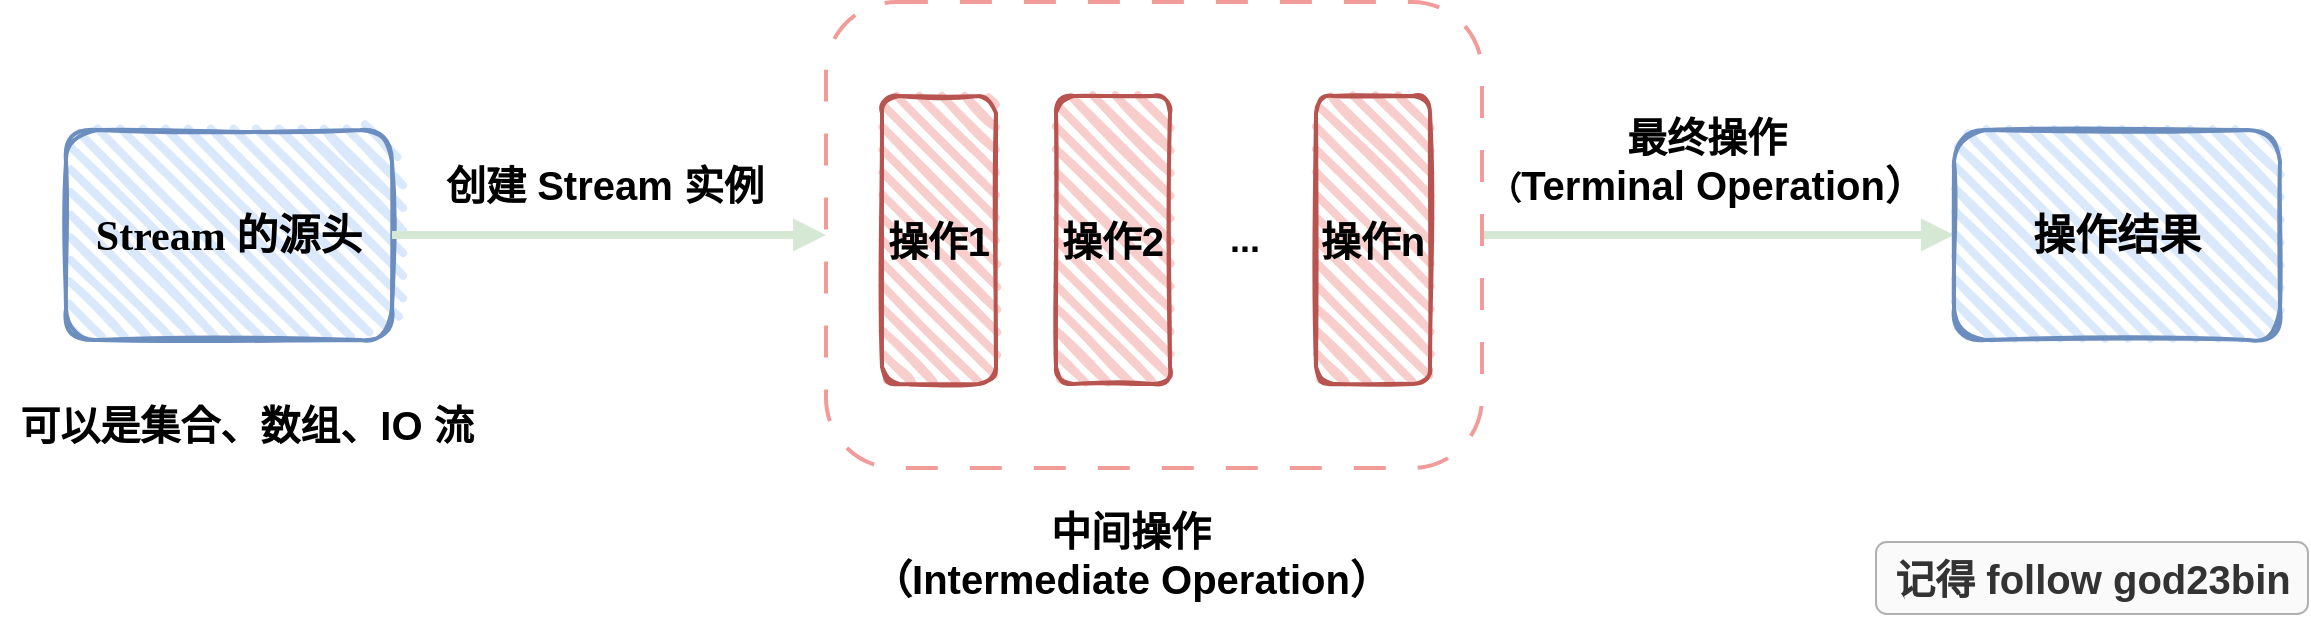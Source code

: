 <mxfile version="21.3.4" type="github">
  <diagram name="第 1 页" id="AyPxv3-5gu0Pl0kbzkH_">
    <mxGraphModel dx="1832" dy="836" grid="0" gridSize="10" guides="1" tooltips="1" connect="1" arrows="1" fold="1" page="0" pageScale="1" pageWidth="827" pageHeight="1169" math="0" shadow="0">
      <root>
        <mxCell id="0" />
        <mxCell id="1" parent="0" />
        <mxCell id="VJ0_IcyXV62cLwjG0Lbq-1" value="&lt;b&gt;&lt;font style=&quot;font-size: 21px;&quot;&gt;Stream 的源头&lt;/font&gt;&lt;/b&gt;" style="rounded=1;whiteSpace=wrap;html=1;strokeWidth=2;fillWeight=4;hachureGap=8;hachureAngle=45;fillColor=#dae8fc;sketch=1;strokeColor=#6c8ebf;fontFamily=Comic Sans MS;" vertex="1" parent="1">
          <mxGeometry x="-170" y="287" width="163" height="105" as="geometry" />
        </mxCell>
        <mxCell id="VJ0_IcyXV62cLwjG0Lbq-5" style="rounded=0;orthogonalLoop=1;jettySize=auto;html=1;entryX=0;entryY=0.5;entryDx=0;entryDy=0;strokeWidth=4;strokeColor=#D5E8D4;endArrow=block;endFill=1;exitX=1;exitY=0.5;exitDx=0;exitDy=0;edgeStyle=orthogonalEdgeStyle;curved=1;" edge="1" parent="1" source="VJ0_IcyXV62cLwjG0Lbq-1" target="VJ0_IcyXV62cLwjG0Lbq-10">
          <mxGeometry relative="1" as="geometry">
            <mxPoint x="42" y="339.5" as="targetPoint" />
          </mxGeometry>
        </mxCell>
        <mxCell id="VJ0_IcyXV62cLwjG0Lbq-2" value="&lt;font style=&quot;font-size: 20px;&quot;&gt;可以是集合、数组、IO 流&lt;/font&gt;" style="text;html=1;align=center;verticalAlign=middle;resizable=0;points=[];autosize=1;strokeColor=none;fillColor=none;fontStyle=1;fontSize=16;" vertex="1" parent="1">
          <mxGeometry x="-203" y="416" width="245" height="36" as="geometry" />
        </mxCell>
        <mxCell id="VJ0_IcyXV62cLwjG0Lbq-6" value="&lt;b&gt;&lt;font style=&quot;font-size: 20px;&quot;&gt;操作1&lt;/font&gt;&lt;/b&gt;" style="rounded=1;whiteSpace=wrap;html=1;strokeWidth=2;fillWeight=4;hachureGap=8;hachureAngle=45;fillColor=#f8cecc;sketch=1;strokeColor=#b85450;" vertex="1" parent="1">
          <mxGeometry x="238" y="270" width="57" height="144" as="geometry" />
        </mxCell>
        <mxCell id="VJ0_IcyXV62cLwjG0Lbq-7" value="&lt;b&gt;&lt;font style=&quot;font-size: 20px;&quot;&gt;操作2&lt;/font&gt;&lt;/b&gt;" style="rounded=1;whiteSpace=wrap;html=1;strokeWidth=2;fillWeight=4;hachureGap=8;hachureAngle=45;fillColor=#f8cecc;sketch=1;strokeColor=#b85450;" vertex="1" parent="1">
          <mxGeometry x="325" y="270" width="57" height="144" as="geometry" />
        </mxCell>
        <mxCell id="VJ0_IcyXV62cLwjG0Lbq-8" value="&lt;b&gt;&lt;font style=&quot;font-size: 20px;&quot;&gt;操作n&lt;/font&gt;&lt;/b&gt;" style="rounded=1;whiteSpace=wrap;html=1;strokeWidth=2;fillWeight=4;hachureGap=8;hachureAngle=45;fillColor=#f8cecc;sketch=1;strokeColor=#b85450;" vertex="1" parent="1">
          <mxGeometry x="455" y="270" width="57" height="144" as="geometry" />
        </mxCell>
        <mxCell id="VJ0_IcyXV62cLwjG0Lbq-9" value="&lt;b&gt;&lt;font style=&quot;font-size: 18px;&quot;&gt;...&lt;/font&gt;&lt;/b&gt;" style="text;html=1;align=center;verticalAlign=middle;resizable=0;points=[];autosize=1;strokeColor=none;fillColor=none;" vertex="1" parent="1">
          <mxGeometry x="402" y="325" width="33" height="34" as="geometry" />
        </mxCell>
        <mxCell id="VJ0_IcyXV62cLwjG0Lbq-14" style="edgeStyle=orthogonalEdgeStyle;rounded=0;orthogonalLoop=1;jettySize=auto;html=1;exitX=1;exitY=0.5;exitDx=0;exitDy=0;entryX=0;entryY=0.5;entryDx=0;entryDy=0;curved=1;strokeColor=#D5E8D4;strokeWidth=4;endArrow=block;endFill=1;" edge="1" parent="1" source="VJ0_IcyXV62cLwjG0Lbq-10" target="VJ0_IcyXV62cLwjG0Lbq-18">
          <mxGeometry relative="1" as="geometry">
            <mxPoint x="598" y="339.5" as="targetPoint" />
          </mxGeometry>
        </mxCell>
        <mxCell id="VJ0_IcyXV62cLwjG0Lbq-10" value="" style="rounded=1;whiteSpace=wrap;html=1;fillColor=none;dashed=1;dashPattern=8 8;strokeColor=#F19C99;strokeWidth=2;" vertex="1" parent="1">
          <mxGeometry x="210" y="223" width="328" height="233" as="geometry" />
        </mxCell>
        <mxCell id="VJ0_IcyXV62cLwjG0Lbq-12" value="&lt;font style=&quot;font-size: 20px;&quot;&gt;中间操作&lt;br&gt;（Intermediate Operation）&lt;br&gt;&lt;/font&gt;" style="text;html=1;align=center;verticalAlign=middle;resizable=0;points=[];autosize=1;strokeColor=none;fillColor=none;fontStyle=1;fontSize=16;" vertex="1" parent="1">
          <mxGeometry x="223" y="469" width="277" height="60" as="geometry" />
        </mxCell>
        <mxCell id="VJ0_IcyXV62cLwjG0Lbq-17" value="&lt;font style=&quot;font-size: 20px;&quot;&gt;创建 Stream 实例&lt;/font&gt;" style="text;html=1;align=center;verticalAlign=middle;resizable=0;points=[];autosize=1;strokeColor=none;fillColor=none;fontStyle=1;fontSize=16;" vertex="1" parent="1">
          <mxGeometry x="10" y="296" width="177" height="36" as="geometry" />
        </mxCell>
        <mxCell id="VJ0_IcyXV62cLwjG0Lbq-18" value="&lt;b&gt;&lt;font style=&quot;font-size: 21px;&quot;&gt;操作结果&lt;/font&gt;&lt;/b&gt;" style="rounded=1;whiteSpace=wrap;html=1;strokeWidth=2;fillWeight=4;hachureGap=8;hachureAngle=45;fillColor=#dae8fc;sketch=1;strokeColor=#6c8ebf;fontFamily=Comic Sans MS;" vertex="1" parent="1">
          <mxGeometry x="774" y="287" width="163" height="105" as="geometry" />
        </mxCell>
        <mxCell id="VJ0_IcyXV62cLwjG0Lbq-19" value="&lt;font style=&quot;font-size: 20px;&quot;&gt;最终操作&lt;br&gt;&lt;/font&gt;（&lt;span style=&quot;font-size: 20px;&quot;&gt;Terminal Operation）&lt;/span&gt;&lt;span style=&quot;font-size: 20px;&quot;&gt;&lt;br&gt;&lt;/span&gt;" style="text;html=1;align=center;verticalAlign=middle;resizable=0;points=[];autosize=1;strokeColor=none;fillColor=none;fontStyle=1;fontSize=16;" vertex="1" parent="1">
          <mxGeometry x="532" y="272" width="236" height="60" as="geometry" />
        </mxCell>
        <mxCell id="VJ0_IcyXV62cLwjG0Lbq-20" value="&lt;font style=&quot;font-size: 20px;&quot;&gt;记得 follow god23bin&lt;/font&gt;" style="text;html=1;align=center;verticalAlign=middle;resizable=0;points=[];autosize=1;strokeColor=#666666;fillColor=#f5f5f5;fontStyle=1;fontSize=16;fontColor=#333333;rounded=1;gradientColor=none;opacity=50;rotation=0;" vertex="1" parent="1">
          <mxGeometry x="735" y="493" width="216" height="36" as="geometry" />
        </mxCell>
      </root>
    </mxGraphModel>
  </diagram>
</mxfile>
